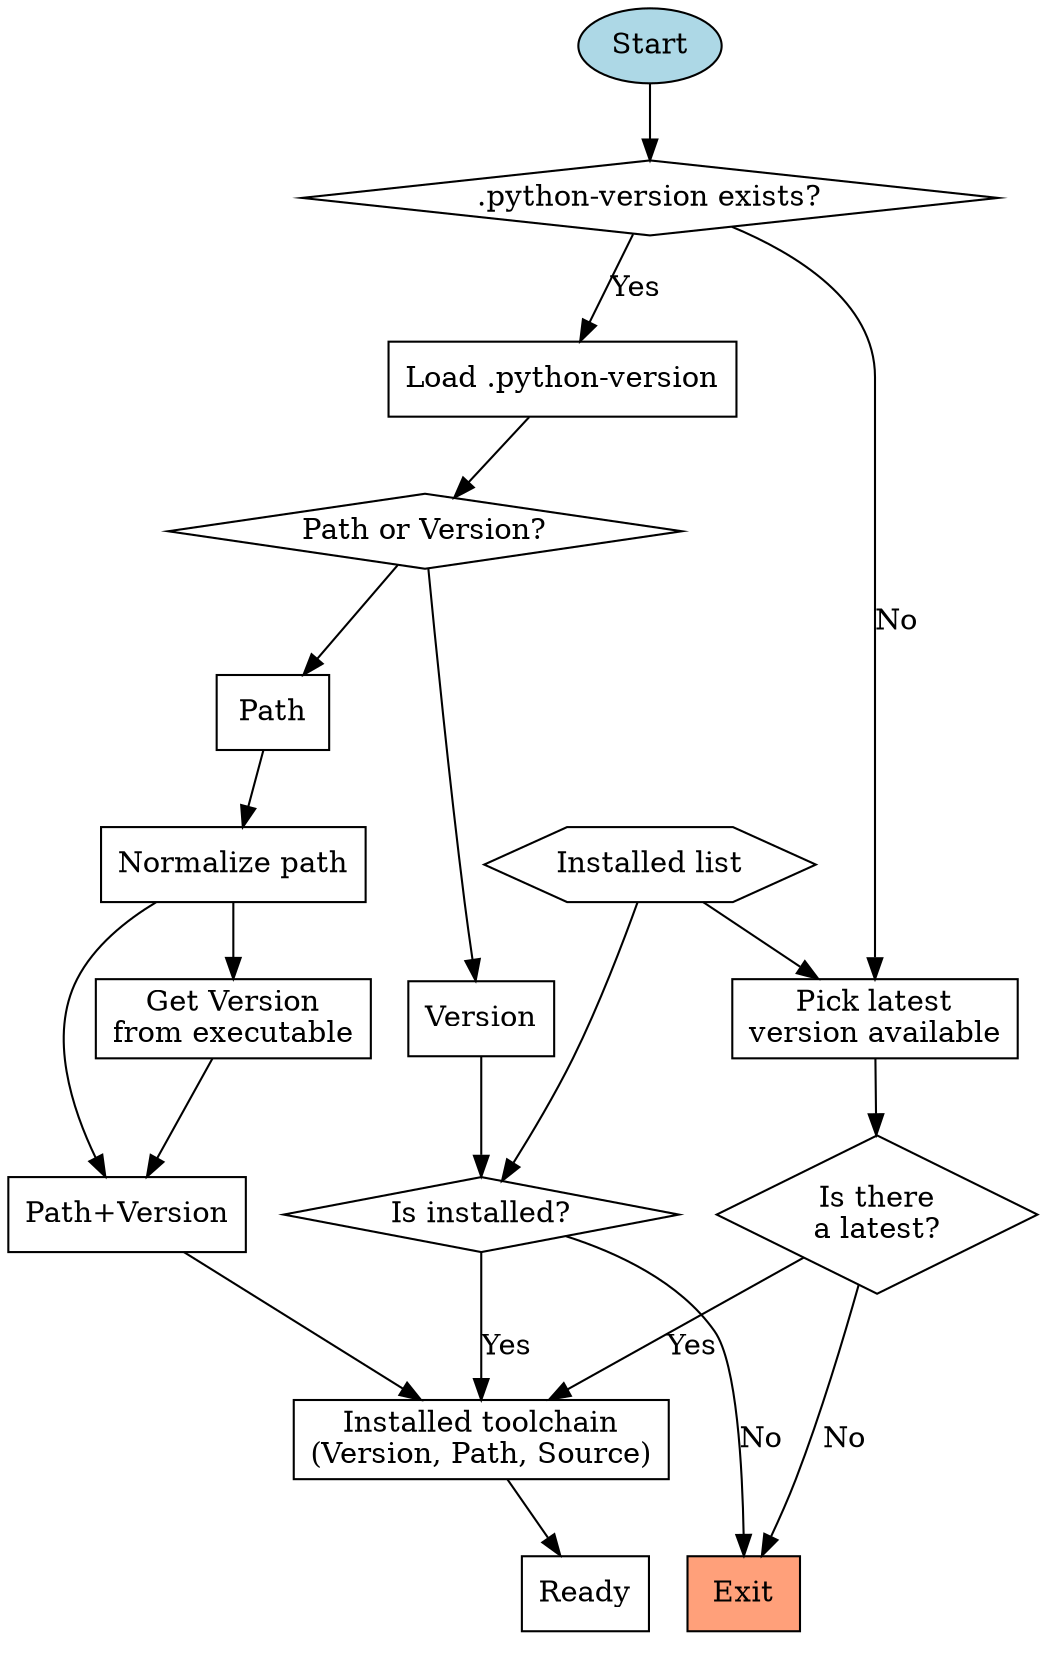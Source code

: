 digraph start {
    node [shape="rectangle"];

    start [label="Start", shape="oval", style="filled", fillcolor="lightblue"];
    subgraph cluster_aligned {
        color="none";
        exit [label="Exit", style="filled", fillcolor="lightsalmon"];
        ready [label="Ready"];
    }
    installed_list [label="Installed list", shape="hexagon"];

    file_exists [label=".python-version exists?", shape="diamond"];
    latest_available [label="Is there\na latest?", shape="diamond"];

    pick_latest [label="Pick latest\nversion available"];
    load_file [label="Load .python-version"];
    decision_path_or_version [label="Path or Version?", shape="diamond"];

    loaded_path [label="Path"];
    loaded_version [label="Version"];

    normalize_path [label="Normalize path"];
    get_version_from_path [label="Get Version\nfrom executable"];
    combined_version_path [label="Path+Version"];
    installed_toolchain [label="Installed toolchain\n(Version, Path, Source)"];
    decision_is_installed [label="Is installed?", shape="diamond"];


    // ========================================================
    // Transitions

    start -> file_exists;
    file_exists -> load_file [label="Yes"];
    file_exists -> pick_latest [label="No"];
    load_file -> decision_path_or_version;
    decision_path_or_version -> loaded_path;
    decision_path_or_version -> loaded_version;

    loaded_path -> normalize_path;
    normalize_path -> get_version_from_path;
    get_version_from_path -> combined_version_path;
    normalize_path -> combined_version_path;

    combined_version_path -> installed_toolchain;

    loaded_version -> decision_is_installed;
    installed_list -> decision_is_installed;

    decision_is_installed -> installed_toolchain [label="Yes"];
    decision_is_installed -> exit [label="No"];

    installed_list -> pick_latest;
    pick_latest -> latest_available;
    latest_available -> installed_toolchain [label="Yes"];
    latest_available -> exit [label="No"];

    installed_toolchain -> ready;
}